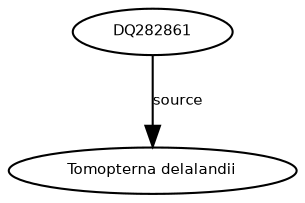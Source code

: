 digraph G {
size="3,3";
node [fontsize=7, fontname="Helvetica"];
edge [fontsize=7, fontname="Helvetica"];
node0 [label="Tomopterna delalandii", width=0.27433100247,height=0.27433100247];
node1 [label="DQ282861", width=0.27433100247,height=0.27433100247];
node1 -> node0 [label="source"];
}

